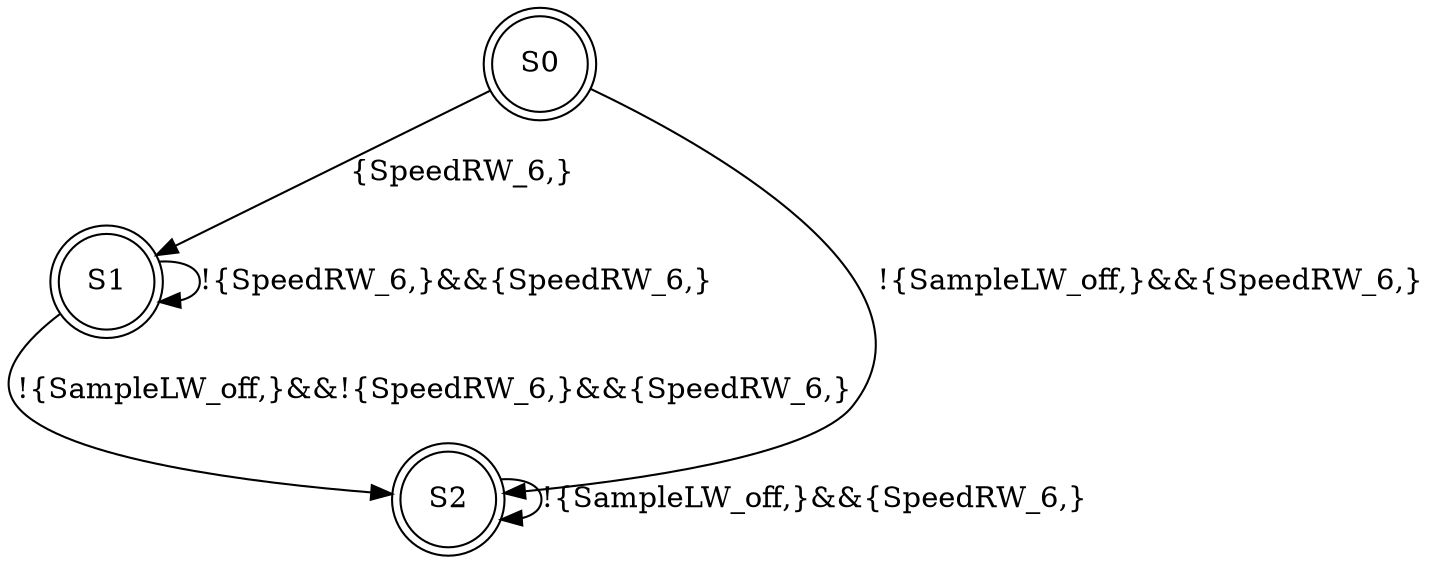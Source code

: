digraph BA {
	S0 [shape=doublecircle]
	S1 [shape=doublecircle]
	S2 [shape=doublecircle]

	S0->S2 [label="!{SampleLW_off,}&&{SpeedRW_6,}"]
	S0->S1 [label="{SpeedRW_6,}"]
	S1->S2 [label="!{SampleLW_off,}&&!{SpeedRW_6,}&&{SpeedRW_6,}"]
	S1->S1 [label="!{SpeedRW_6,}&&{SpeedRW_6,}"]
	S2->S2 [label="!{SampleLW_off,}&&{SpeedRW_6,}"]
}
